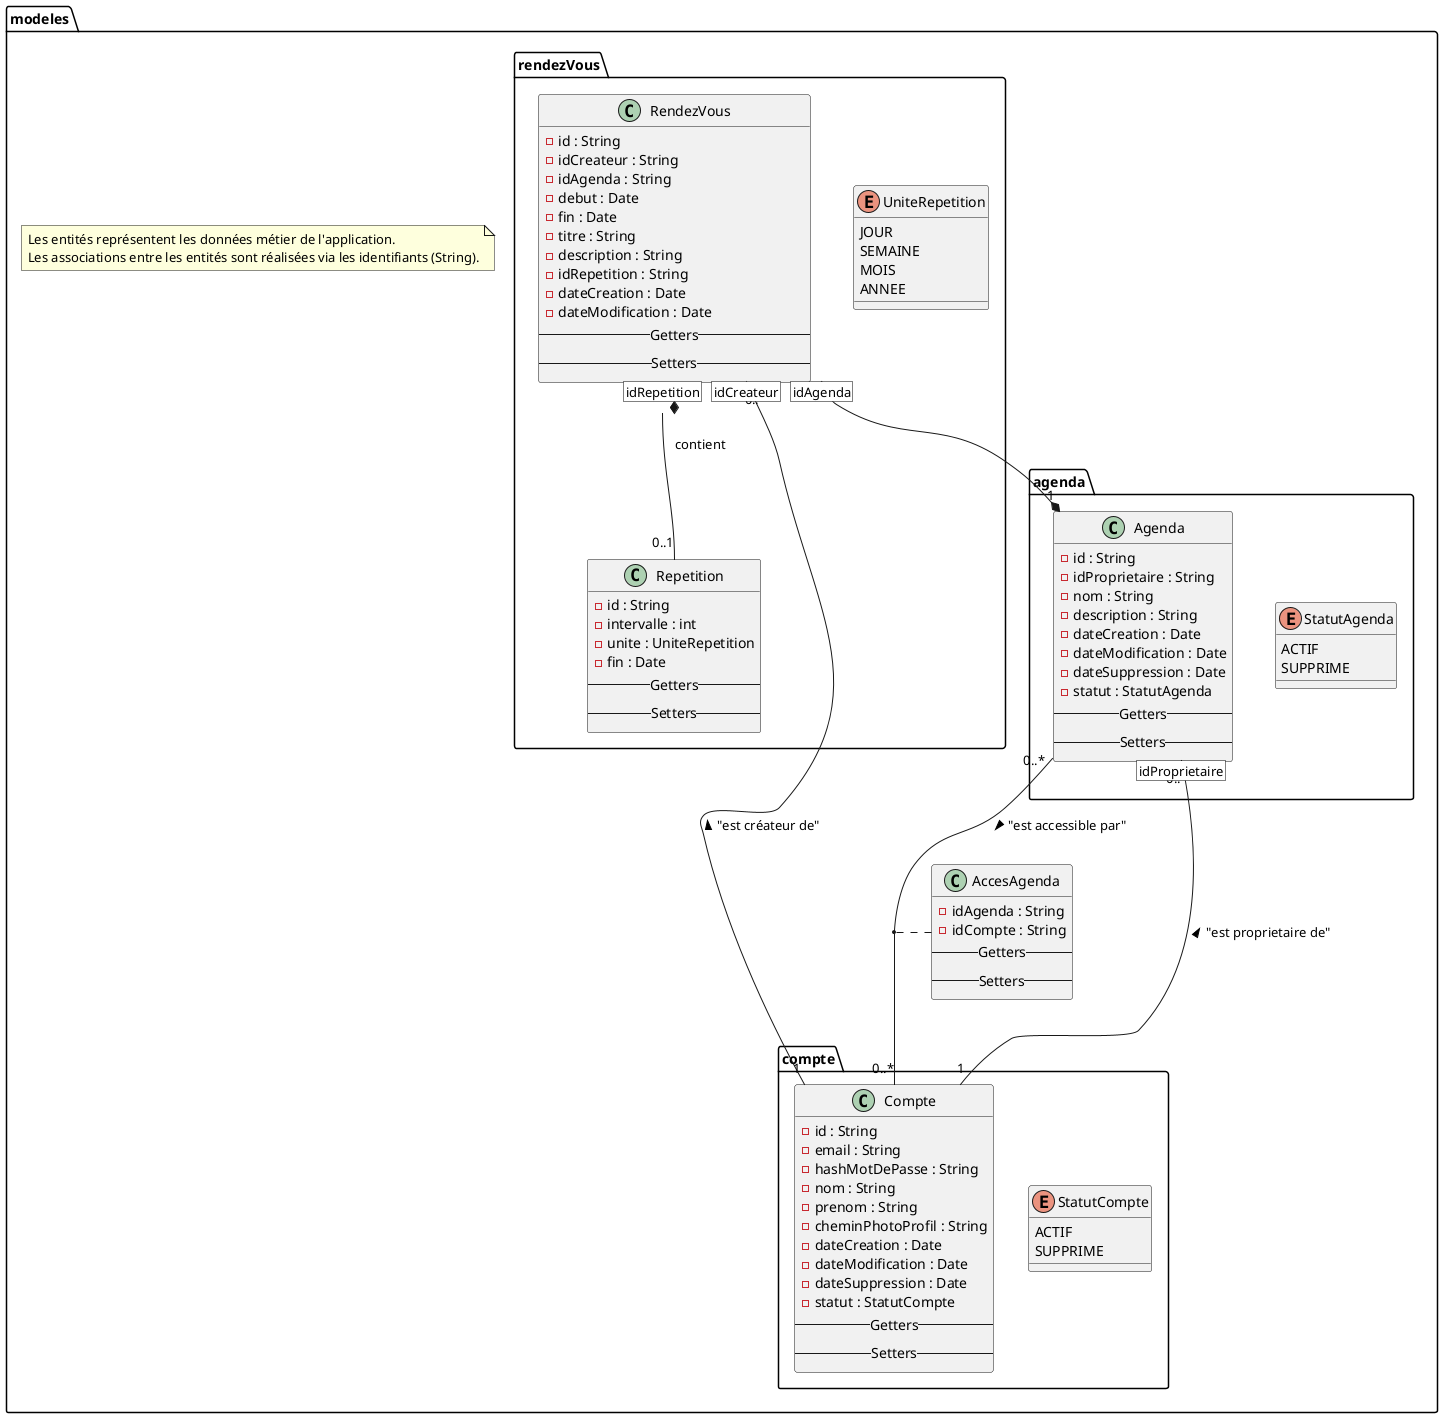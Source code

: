 @startuml Entités (données métier)

namespace modeles {
    namespace compte {
        enum StatutCompte {
            ACTIF
            SUPPRIME
        }

        class Compte {
            - id : String
            - email : String
            - hashMotDePasse : String
            - nom : String
            - prenom : String
            - cheminPhotoProfil : String
            - dateCreation : Date
            - dateModification : Date
            - dateSuppression : Date
            - statut : StatutCompte
            -- Getters --
            -- Setters --
        }
    }

    namespace agenda {
        enum StatutAgenda {
            ACTIF
            SUPPRIME
        }

        class Agenda {
            - id : String
            - idProprietaire : String
            - nom : String
            - description : String
            - dateCreation : Date
            - dateModification : Date
            - dateSuppression : Date
            - statut : StatutAgenda
            -- Getters --
            -- Setters --
        }
    }

    namespace rendezVous {

        enum UniteRepetition {
            JOUR
            SEMAINE
            MOIS
            ANNEE
        }

        class Repetition {
            - id : String
            - intervalle : int 
            - unite : UniteRepetition
            - fin : Date
            -- Getters --
            -- Setters --
        }

        class RendezVous {
            - id : String
            - idCreateur : String
            - idAgenda : String
            - debut : Date
            - fin : Date
            - titre : String
            - description : String
            - idRepetition : String
            - dateCreation : Date
            - dateModification : Date
            -- Getters --
            -- Setters --
        }

    }

    class AccesAgenda {
        - idAgenda : String
        - idCompte : String
        -- Getters --
        -- Setters --
    }

    Agenda [idProprietaire] "0..*" -- "1" Compte : < "est proprietaire de"
    Agenda "0..*" -- "0..*" Compte : "est accessible par" >
    (Agenda, Compte) .u. AccesAgenda
    RendezVous [idCreateur] "0..*" -- "1" Compte : < "est créateur de"
    RendezVous [idAgenda] "0..*" --* "1" Agenda
    RendezVous [idRepetition] *-- "0..1" Repetition : "contient"

    note as note_entites
        Les entités représentent les données métier de l'application.
        Les associations entre les entités sont réalisées via les identifiants (String).
    end note
}

@enduml